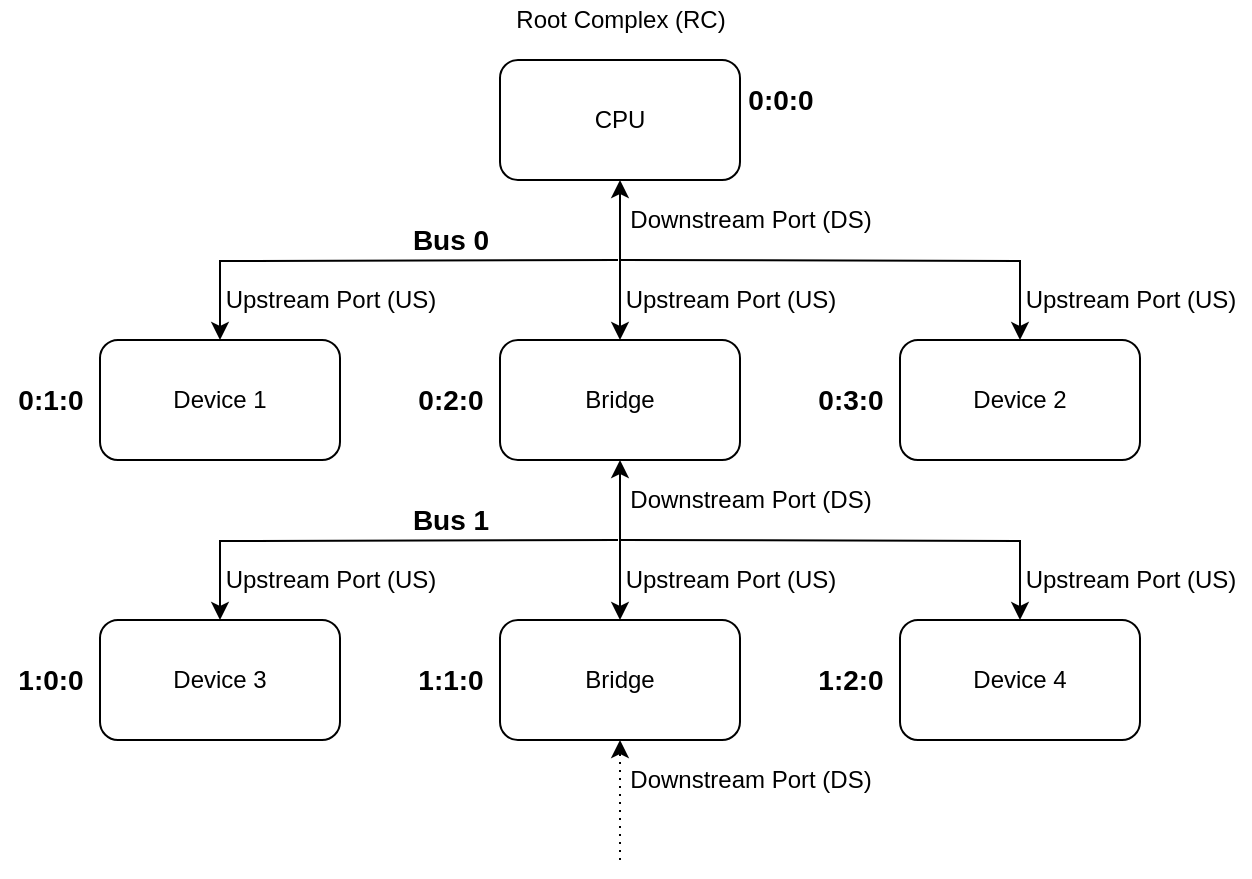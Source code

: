 <mxfile version="16.6.4" type="device"><diagram id="FQBXZcWXLdpSi-d4MwrC" name="Page-1"><mxGraphModel dx="1422" dy="757" grid="1" gridSize="10" guides="1" tooltips="1" connect="1" arrows="1" fold="1" page="1" pageScale="1" pageWidth="850" pageHeight="1100" math="0" shadow="0"><root><mxCell id="0"/><mxCell id="1" parent="0"/><mxCell id="a_kMQpGPVTzewDssvgF9-3" value="" style="edgeStyle=orthogonalEdgeStyle;rounded=0;orthogonalLoop=1;jettySize=auto;html=1;startArrow=classic;startFill=1;" edge="1" parent="1" source="a_kMQpGPVTzewDssvgF9-1" target="a_kMQpGPVTzewDssvgF9-2"><mxGeometry relative="1" as="geometry"/></mxCell><mxCell id="a_kMQpGPVTzewDssvgF9-1" value="&lt;div&gt;CPU&lt;/div&gt;" style="rounded=1;whiteSpace=wrap;html=1;" vertex="1" parent="1"><mxGeometry x="365" y="80" width="120" height="60" as="geometry"/></mxCell><mxCell id="a_kMQpGPVTzewDssvgF9-5" value="" style="edgeStyle=orthogonalEdgeStyle;rounded=0;orthogonalLoop=1;jettySize=auto;html=1;startArrow=none;startFill=0;entryX=0.5;entryY=0;entryDx=0;entryDy=0;" edge="1" parent="1" target="a_kMQpGPVTzewDssvgF9-4"><mxGeometry relative="1" as="geometry"><mxPoint x="424" y="180" as="sourcePoint"/><mxPoint x="229" y="220" as="targetPoint"/></mxGeometry></mxCell><mxCell id="a_kMQpGPVTzewDssvgF9-8" value="" style="edgeStyle=orthogonalEdgeStyle;rounded=0;orthogonalLoop=1;jettySize=auto;html=1;startArrow=none;startFill=0;entryX=0.5;entryY=0;entryDx=0;entryDy=0;" edge="1" parent="1" target="a_kMQpGPVTzewDssvgF9-6"><mxGeometry relative="1" as="geometry"><mxPoint x="425" y="180" as="sourcePoint"/><mxPoint x="620" y="220" as="targetPoint"/></mxGeometry></mxCell><mxCell id="a_kMQpGPVTzewDssvgF9-10" value="" style="edgeStyle=orthogonalEdgeStyle;rounded=0;orthogonalLoop=1;jettySize=auto;html=1;startArrow=classic;startFill=1;" edge="1" parent="1" source="a_kMQpGPVTzewDssvgF9-2" target="a_kMQpGPVTzewDssvgF9-9"><mxGeometry relative="1" as="geometry"/></mxCell><mxCell id="a_kMQpGPVTzewDssvgF9-11" style="edgeStyle=orthogonalEdgeStyle;rounded=0;orthogonalLoop=1;jettySize=auto;html=1;startArrow=none;startFill=0;entryX=0.5;entryY=0;entryDx=0;entryDy=0;" edge="1" parent="1" target="a_kMQpGPVTzewDssvgF9-12"><mxGeometry relative="1" as="geometry"><mxPoint x="229" y="360" as="targetPoint"/><mxPoint x="424" y="320" as="sourcePoint"/></mxGeometry></mxCell><mxCell id="a_kMQpGPVTzewDssvgF9-13" style="edgeStyle=orthogonalEdgeStyle;rounded=0;orthogonalLoop=1;jettySize=auto;html=1;startArrow=none;startFill=0;entryX=0.5;entryY=0;entryDx=0;entryDy=0;" edge="1" parent="1" target="a_kMQpGPVTzewDssvgF9-14"><mxGeometry relative="1" as="geometry"><mxPoint x="630" y="360" as="targetPoint"/><mxPoint x="425" y="320" as="sourcePoint"/></mxGeometry></mxCell><mxCell id="a_kMQpGPVTzewDssvgF9-2" value="Bridge" style="whiteSpace=wrap;html=1;rounded=1;" vertex="1" parent="1"><mxGeometry x="365" y="220" width="120" height="60" as="geometry"/></mxCell><mxCell id="a_kMQpGPVTzewDssvgF9-4" value="Device 1" style="whiteSpace=wrap;html=1;rounded=1;" vertex="1" parent="1"><mxGeometry x="165" y="220" width="120" height="60" as="geometry"/></mxCell><mxCell id="a_kMQpGPVTzewDssvgF9-6" value="Device 2" style="whiteSpace=wrap;html=1;rounded=1;" vertex="1" parent="1"><mxGeometry x="565" y="220" width="120" height="60" as="geometry"/></mxCell><mxCell id="a_kMQpGPVTzewDssvgF9-9" value="Bridge" style="whiteSpace=wrap;html=1;rounded=1;" vertex="1" parent="1"><mxGeometry x="365" y="360" width="120" height="60" as="geometry"/></mxCell><mxCell id="a_kMQpGPVTzewDssvgF9-12" value="Device 3" style="whiteSpace=wrap;html=1;rounded=1;" vertex="1" parent="1"><mxGeometry x="165" y="360" width="120" height="60" as="geometry"/></mxCell><mxCell id="a_kMQpGPVTzewDssvgF9-14" value="Device 4" style="whiteSpace=wrap;html=1;rounded=1;" vertex="1" parent="1"><mxGeometry x="565" y="360" width="120" height="60" as="geometry"/></mxCell><mxCell id="a_kMQpGPVTzewDssvgF9-15" value="Root Complex (RC)" style="text;html=1;align=center;verticalAlign=middle;resizable=0;points=[];autosize=1;strokeColor=none;fillColor=none;" vertex="1" parent="1"><mxGeometry x="365" y="50" width="120" height="20" as="geometry"/></mxCell><mxCell id="a_kMQpGPVTzewDssvgF9-17" value="Downstream Port (DS)" style="text;html=1;align=center;verticalAlign=middle;resizable=0;points=[];autosize=1;strokeColor=none;fillColor=none;" vertex="1" parent="1"><mxGeometry x="420" y="150" width="140" height="20" as="geometry"/></mxCell><mxCell id="a_kMQpGPVTzewDssvgF9-20" value="Upstream Port (US)" style="text;html=1;align=center;verticalAlign=middle;resizable=0;points=[];autosize=1;strokeColor=none;fillColor=none;" vertex="1" parent="1"><mxGeometry x="420" y="190" width="120" height="20" as="geometry"/></mxCell><mxCell id="a_kMQpGPVTzewDssvgF9-21" value="Downstream Port (DS)" style="text;html=1;align=center;verticalAlign=middle;resizable=0;points=[];autosize=1;strokeColor=none;fillColor=none;" vertex="1" parent="1"><mxGeometry x="420" y="290" width="140" height="20" as="geometry"/></mxCell><mxCell id="a_kMQpGPVTzewDssvgF9-23" value="Upstream Port (US)" style="text;html=1;align=center;verticalAlign=middle;resizable=0;points=[];autosize=1;strokeColor=none;fillColor=none;" vertex="1" parent="1"><mxGeometry x="220" y="190" width="120" height="20" as="geometry"/></mxCell><mxCell id="a_kMQpGPVTzewDssvgF9-24" value="Upstream Port (US)" style="text;html=1;align=center;verticalAlign=middle;resizable=0;points=[];autosize=1;strokeColor=none;fillColor=none;" vertex="1" parent="1"><mxGeometry x="620" y="190" width="120" height="20" as="geometry"/></mxCell><mxCell id="a_kMQpGPVTzewDssvgF9-25" value="Upstream Port (US)" style="text;html=1;align=center;verticalAlign=middle;resizable=0;points=[];autosize=1;strokeColor=none;fillColor=none;" vertex="1" parent="1"><mxGeometry x="620" y="330" width="120" height="20" as="geometry"/></mxCell><mxCell id="a_kMQpGPVTzewDssvgF9-26" value="Upstream Port (US)" style="text;html=1;align=center;verticalAlign=middle;resizable=0;points=[];autosize=1;strokeColor=none;fillColor=none;" vertex="1" parent="1"><mxGeometry x="220" y="330" width="120" height="20" as="geometry"/></mxCell><mxCell id="a_kMQpGPVTzewDssvgF9-27" value="Upstream Port (US)" style="text;html=1;align=center;verticalAlign=middle;resizable=0;points=[];autosize=1;strokeColor=none;fillColor=none;" vertex="1" parent="1"><mxGeometry x="420" y="330" width="120" height="20" as="geometry"/></mxCell><mxCell id="a_kMQpGPVTzewDssvgF9-28" value="" style="endArrow=classic;dashed=1;html=1;dashPattern=1 3;strokeWidth=1;rounded=0;entryX=0.5;entryY=1;entryDx=0;entryDy=0;endFill=1;" edge="1" parent="1" target="a_kMQpGPVTzewDssvgF9-9"><mxGeometry width="50" height="50" relative="1" as="geometry"><mxPoint x="425" y="480" as="sourcePoint"/><mxPoint x="425" y="420" as="targetPoint"/></mxGeometry></mxCell><mxCell id="a_kMQpGPVTzewDssvgF9-29" value="Downstream Port (DS)" style="text;html=1;align=center;verticalAlign=middle;resizable=0;points=[];autosize=1;strokeColor=none;fillColor=none;" vertex="1" parent="1"><mxGeometry x="420" y="430" width="140" height="20" as="geometry"/></mxCell><mxCell id="a_kMQpGPVTzewDssvgF9-30" value="Bus 0" style="text;html=1;align=center;verticalAlign=middle;resizable=0;points=[];autosize=1;strokeColor=none;fillColor=none;fontStyle=1;fontSize=14;" vertex="1" parent="1"><mxGeometry x="315" y="160" width="50" height="20" as="geometry"/></mxCell><mxCell id="a_kMQpGPVTzewDssvgF9-31" value="Bus 1" style="text;html=1;align=center;verticalAlign=middle;resizable=0;points=[];autosize=1;strokeColor=none;fillColor=none;fontStyle=1;fontSize=14;" vertex="1" parent="1"><mxGeometry x="315" y="300" width="50" height="20" as="geometry"/></mxCell><mxCell id="a_kMQpGPVTzewDssvgF9-32" value="0:0:0" style="text;html=1;align=center;verticalAlign=middle;resizable=0;points=[];autosize=1;strokeColor=none;fillColor=none;fontSize=14;fontStyle=1" vertex="1" parent="1"><mxGeometry x="480" y="90" width="50" height="20" as="geometry"/></mxCell><mxCell id="a_kMQpGPVTzewDssvgF9-33" value="1:2:0" style="text;html=1;align=center;verticalAlign=middle;resizable=0;points=[];autosize=1;strokeColor=none;fillColor=none;fontSize=14;fontStyle=1" vertex="1" parent="1"><mxGeometry x="515" y="380" width="50" height="20" as="geometry"/></mxCell><mxCell id="a_kMQpGPVTzewDssvgF9-34" value="0:2:0" style="text;html=1;align=center;verticalAlign=middle;resizable=0;points=[];autosize=1;strokeColor=none;fillColor=none;fontSize=14;fontStyle=1" vertex="1" parent="1"><mxGeometry x="315" y="240" width="50" height="20" as="geometry"/></mxCell><mxCell id="a_kMQpGPVTzewDssvgF9-35" value="0:1:0" style="text;html=1;align=center;verticalAlign=middle;resizable=0;points=[];autosize=1;strokeColor=none;fillColor=none;fontSize=14;fontStyle=1" vertex="1" parent="1"><mxGeometry x="115" y="240" width="50" height="20" as="geometry"/></mxCell><mxCell id="a_kMQpGPVTzewDssvgF9-36" value="0:3:0" style="text;html=1;align=center;verticalAlign=middle;resizable=0;points=[];autosize=1;strokeColor=none;fillColor=none;fontSize=14;fontStyle=1" vertex="1" parent="1"><mxGeometry x="515" y="240" width="50" height="20" as="geometry"/></mxCell><mxCell id="a_kMQpGPVTzewDssvgF9-38" value="1:0:0" style="text;html=1;align=center;verticalAlign=middle;resizable=0;points=[];autosize=1;strokeColor=none;fillColor=none;fontSize=14;fontStyle=1" vertex="1" parent="1"><mxGeometry x="115" y="380" width="50" height="20" as="geometry"/></mxCell><mxCell id="a_kMQpGPVTzewDssvgF9-39" value="1:1:0" style="text;html=1;align=center;verticalAlign=middle;resizable=0;points=[];autosize=1;strokeColor=none;fillColor=none;fontSize=14;fontStyle=1" vertex="1" parent="1"><mxGeometry x="315" y="380" width="50" height="20" as="geometry"/></mxCell></root></mxGraphModel></diagram></mxfile>